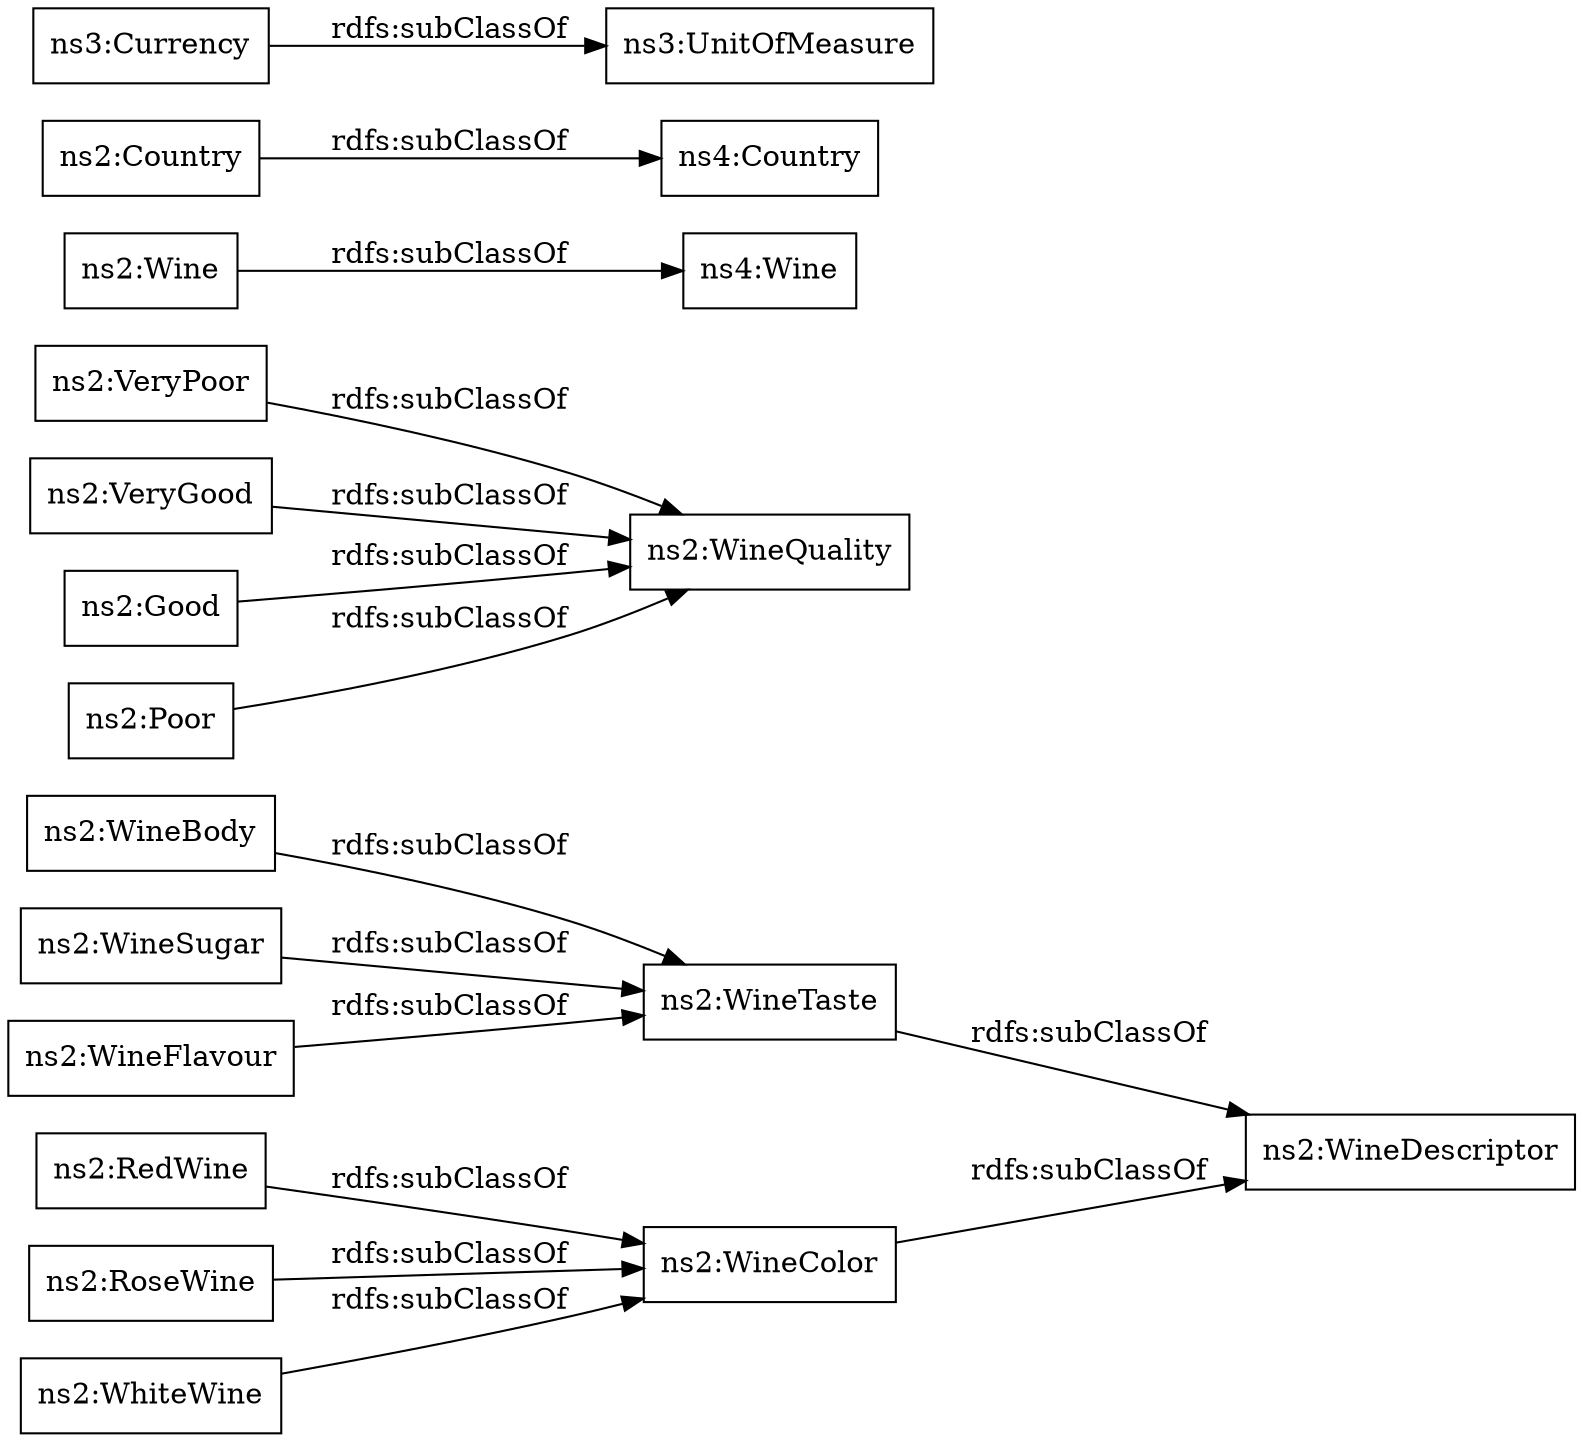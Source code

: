 digraph ar2dtool_diagram { 
rankdir=LR;
size="1000"
node [shape = rectangle, color="black"]; "ns2:WineColor" "ns2:VeryPoor" "ns2:WineBody" "ns2:VeryGood" "ns2:Wine" "ns4:Country" "ns4:Wine" "ns2:Country" "ns2:WineTaste" "ns2:Good" "ns3:Currency" "ns2:WineQuality" "ns2:WineSugar" "ns2:RedWine" "ns2:Poor" "ns2:WineDescriptor" "ns2:WineFlavour" "ns2:RoseWine" "ns2:WhiteWine" "ns3:UnitOfMeasure" ; /*classes style*/
	"ns2:RedWine" -> "ns2:WineColor" [ label = "rdfs:subClassOf" ];
	"ns2:VeryGood" -> "ns2:WineQuality" [ label = "rdfs:subClassOf" ];
	"ns3:Currency" -> "ns3:UnitOfMeasure" [ label = "rdfs:subClassOf" ];
	"ns2:WhiteWine" -> "ns2:WineColor" [ label = "rdfs:subClassOf" ];
	"ns2:WineTaste" -> "ns2:WineDescriptor" [ label = "rdfs:subClassOf" ];
	"ns2:Good" -> "ns2:WineQuality" [ label = "rdfs:subClassOf" ];
	"ns2:RoseWine" -> "ns2:WineColor" [ label = "rdfs:subClassOf" ];
	"ns2:WineBody" -> "ns2:WineTaste" [ label = "rdfs:subClassOf" ];
	"ns2:Country" -> "ns4:Country" [ label = "rdfs:subClassOf" ];
	"ns2:WineFlavour" -> "ns2:WineTaste" [ label = "rdfs:subClassOf" ];
	"ns2:WineSugar" -> "ns2:WineTaste" [ label = "rdfs:subClassOf" ];
	"ns2:Wine" -> "ns4:Wine" [ label = "rdfs:subClassOf" ];
	"ns2:WineColor" -> "ns2:WineDescriptor" [ label = "rdfs:subClassOf" ];
	"ns2:Poor" -> "ns2:WineQuality" [ label = "rdfs:subClassOf" ];
	"ns2:VeryPoor" -> "ns2:WineQuality" [ label = "rdfs:subClassOf" ];

}
